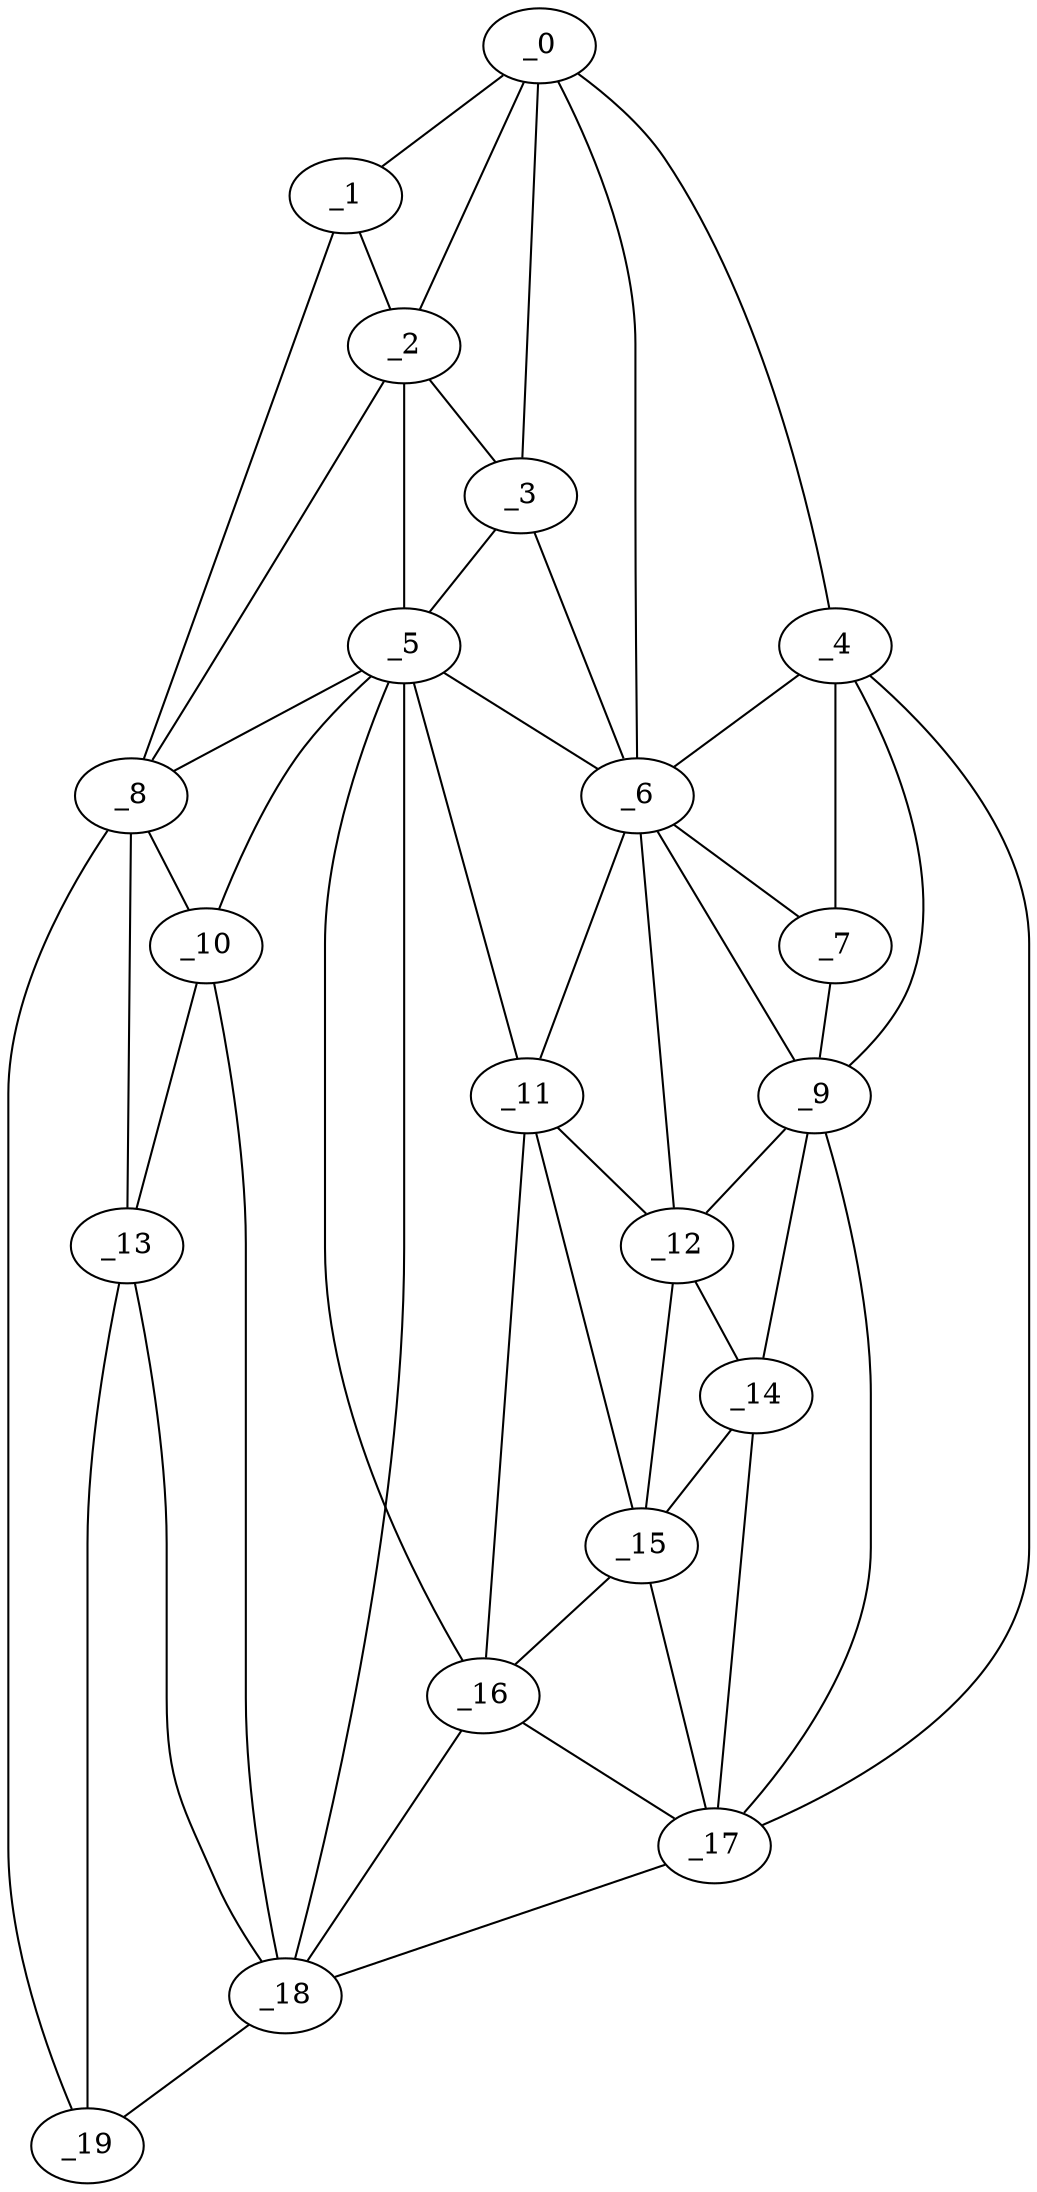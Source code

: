 graph "obj55__135.gxl" {
	_0	 [x=21,
		y=47];
	_1	 [x=22,
		y=20];
	_0 -- _1	 [valence=1];
	_2	 [x=33,
		y=20];
	_0 -- _2	 [valence=2];
	_3	 [x=49,
		y=23];
	_0 -- _3	 [valence=1];
	_4	 [x=68,
		y=97];
	_0 -- _4	 [valence=1];
	_6	 [x=72,
		y=78];
	_0 -- _6	 [valence=2];
	_1 -- _2	 [valence=2];
	_8	 [x=80,
		y=12];
	_1 -- _8	 [valence=1];
	_2 -- _3	 [valence=1];
	_5	 [x=69,
		y=16];
	_2 -- _5	 [valence=2];
	_2 -- _8	 [valence=2];
	_3 -- _5	 [valence=2];
	_3 -- _6	 [valence=2];
	_4 -- _6	 [valence=2];
	_7	 [x=72,
		y=88];
	_4 -- _7	 [valence=1];
	_9	 [x=80,
		y=93];
	_4 -- _9	 [valence=2];
	_17	 [x=106,
		y=85];
	_4 -- _17	 [valence=1];
	_5 -- _6	 [valence=1];
	_5 -- _8	 [valence=2];
	_10	 [x=86,
		y=14];
	_5 -- _10	 [valence=1];
	_11	 [x=89,
		y=74];
	_5 -- _11	 [valence=2];
	_16	 [x=106,
		y=56];
	_5 -- _16	 [valence=2];
	_18	 [x=109,
		y=39];
	_5 -- _18	 [valence=2];
	_6 -- _7	 [valence=2];
	_6 -- _9	 [valence=2];
	_6 -- _11	 [valence=1];
	_12	 [x=92,
		y=80];
	_6 -- _12	 [valence=2];
	_7 -- _9	 [valence=2];
	_8 -- _10	 [valence=2];
	_13	 [x=96,
		y=13];
	_8 -- _13	 [valence=2];
	_19	 [x=110,
		y=12];
	_8 -- _19	 [valence=1];
	_9 -- _12	 [valence=2];
	_14	 [x=98,
		y=86];
	_9 -- _14	 [valence=1];
	_9 -- _17	 [valence=1];
	_10 -- _13	 [valence=2];
	_10 -- _18	 [valence=1];
	_11 -- _12	 [valence=2];
	_15	 [x=100,
		y=69];
	_11 -- _15	 [valence=2];
	_11 -- _16	 [valence=2];
	_12 -- _14	 [valence=2];
	_12 -- _15	 [valence=1];
	_13 -- _18	 [valence=2];
	_13 -- _19	 [valence=2];
	_14 -- _15	 [valence=1];
	_14 -- _17	 [valence=2];
	_15 -- _16	 [valence=2];
	_15 -- _17	 [valence=1];
	_16 -- _17	 [valence=2];
	_16 -- _18	 [valence=1];
	_17 -- _18	 [valence=1];
	_18 -- _19	 [valence=1];
}

